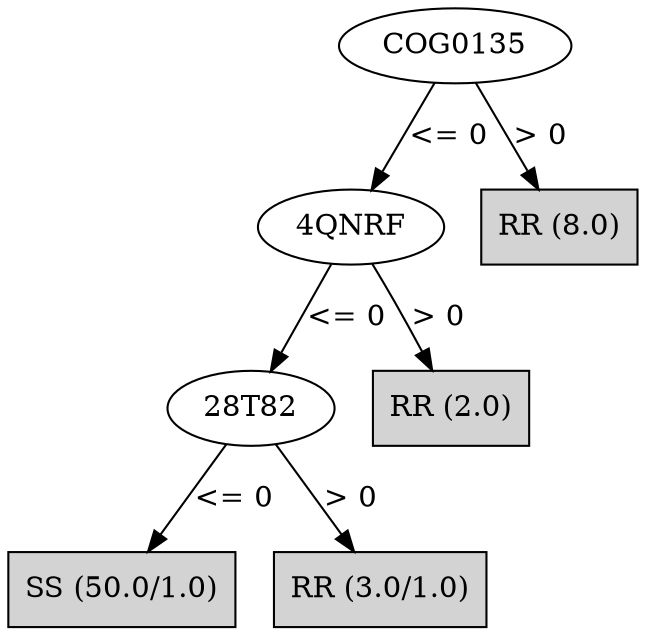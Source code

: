 digraph J48Tree {
N0 [label="COG0135" ]
N0->N1 [label="<= 0"]
N1 [label="4QNRF" ]
N1->N2 [label="<= 0"]
N2 [label="28T82" ]
N2->N3 [label="<= 0"]
N3 [label="SS (50.0/1.0)" shape=box style=filled ]
N2->N4 [label="> 0"]
N4 [label="RR (3.0/1.0)" shape=box style=filled ]
N1->N5 [label="> 0"]
N5 [label="RR (2.0)" shape=box style=filled ]
N0->N6 [label="> 0"]
N6 [label="RR (8.0)" shape=box style=filled ]
}

